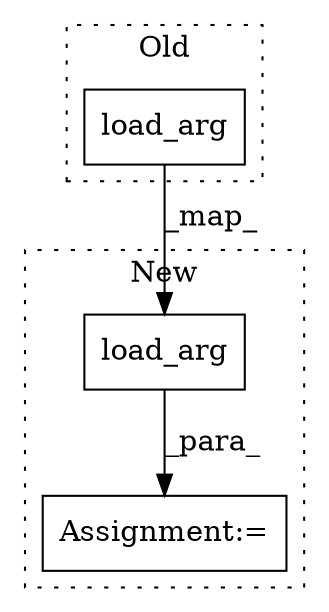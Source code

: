 digraph G {
subgraph cluster0 {
1 [label="load_arg" a="32" s="3439,3466" l="9,1" shape="box"];
label = "Old";
style="dotted";
}
subgraph cluster1 {
2 [label="load_arg" a="32" s="3574,3601" l="9,1" shape="box"];
3 [label="Assignment:=" a="7" s="3662" l="1" shape="box"];
label = "New";
style="dotted";
}
1 -> 2 [label="_map_"];
2 -> 3 [label="_para_"];
}